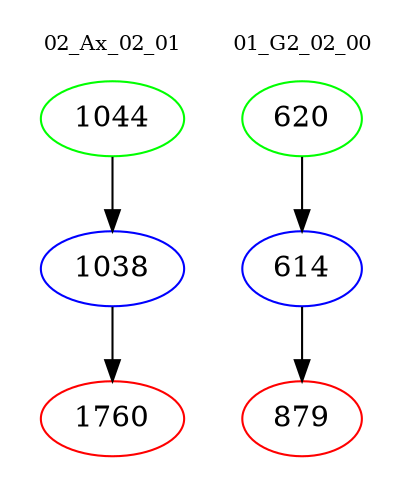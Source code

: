digraph{
subgraph cluster_0 {
color = white
label = "02_Ax_02_01";
fontsize=10;
T0_1044 [label="1044", color="green"]
T0_1044 -> T0_1038 [color="black"]
T0_1038 [label="1038", color="blue"]
T0_1038 -> T0_1760 [color="black"]
T0_1760 [label="1760", color="red"]
}
subgraph cluster_1 {
color = white
label = "01_G2_02_00";
fontsize=10;
T1_620 [label="620", color="green"]
T1_620 -> T1_614 [color="black"]
T1_614 [label="614", color="blue"]
T1_614 -> T1_879 [color="black"]
T1_879 [label="879", color="red"]
}
}
